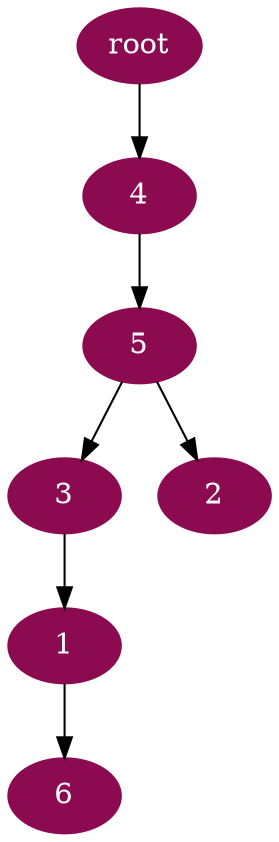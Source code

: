 digraph G {
node [color=deeppink4, style=filled, fontcolor=white];
3 -> 1;
5 -> 2;
5 -> 3;
"root" -> 4;
4 -> 5;
1 -> 6;
}
